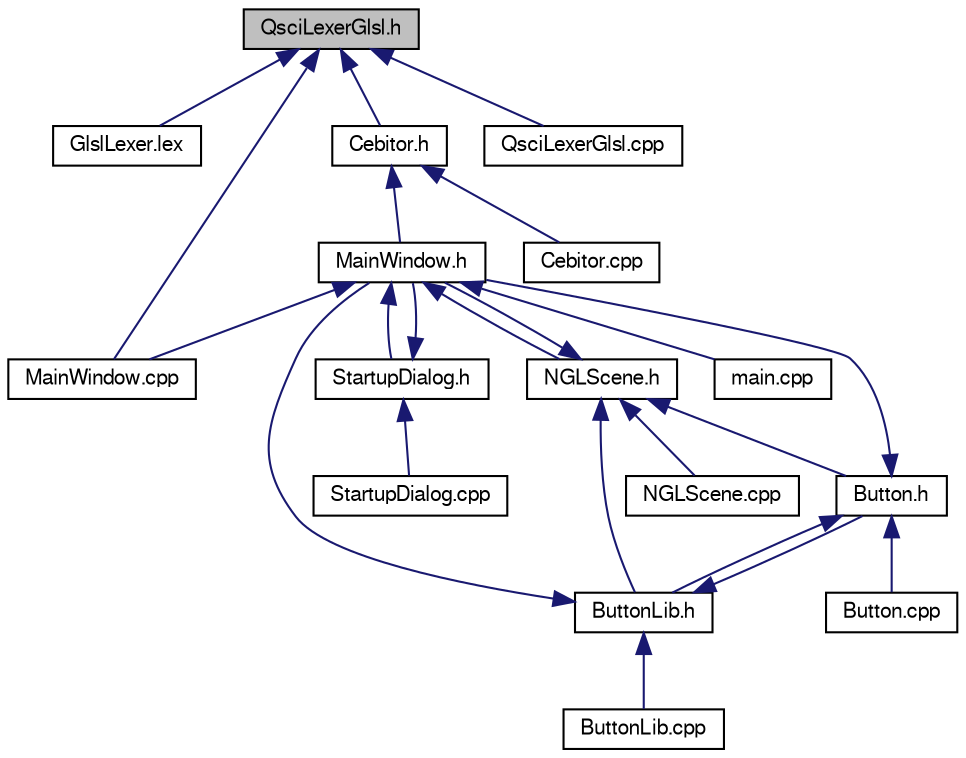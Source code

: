 digraph "QsciLexerGlsl.h"
{
  edge [fontname="FreeSans",fontsize="10",labelfontname="FreeSans",labelfontsize="10"];
  node [fontname="FreeSans",fontsize="10",shape=record];
  Node1 [label="QsciLexerGlsl.h",height=0.2,width=0.4,color="black", fillcolor="grey75", style="filled" fontcolor="black"];
  Node1 -> Node2 [dir="back",color="midnightblue",fontsize="10",style="solid"];
  Node2 [label="GlslLexer.lex",height=0.2,width=0.4,color="black", fillcolor="white", style="filled",URL="$_glsl_lexer_8lex.html",tooltip="Flex definitions for generating the GLSL lexer. "];
  Node1 -> Node3 [dir="back",color="midnightblue",fontsize="10",style="solid"];
  Node3 [label="MainWindow.cpp",height=0.2,width=0.4,color="black", fillcolor="white", style="filled",URL="$_main_window_8cpp.html"];
  Node1 -> Node4 [dir="back",color="midnightblue",fontsize="10",style="solid"];
  Node4 [label="QsciLexerGlsl.cpp",height=0.2,width=0.4,color="black", fillcolor="white", style="filled",URL="$_qsci_lexer_glsl_8cpp.html",tooltip="implementation for GLSL Lexer class "];
  Node1 -> Node5 [dir="back",color="midnightblue",fontsize="10",style="solid"];
  Node5 [label="Cebitor.h",height=0.2,width=0.4,color="black", fillcolor="white", style="filled",URL="$_cebitor_8h.html",tooltip="CEB text editor, implementation of QScintilla. "];
  Node5 -> Node6 [dir="back",color="midnightblue",fontsize="10",style="solid"];
  Node6 [label="Cebitor.cpp",height=0.2,width=0.4,color="black", fillcolor="white", style="filled",URL="$_cebitor_8cpp.html",tooltip="implementation of Cebitor class "];
  Node5 -> Node7 [dir="back",color="midnightblue",fontsize="10",style="solid"];
  Node7 [label="MainWindow.h",height=0.2,width=0.4,color="black", fillcolor="white", style="filled",URL="$_main_window_8h.html",tooltip="the MainWindow, GUI for our program "];
  Node7 -> Node8 [dir="back",color="midnightblue",fontsize="10",style="solid"];
  Node8 [label="main.cpp",height=0.2,width=0.4,color="black", fillcolor="white", style="filled",URL="$main_8cpp.html"];
  Node7 -> Node3 [dir="back",color="midnightblue",fontsize="10",style="solid"];
  Node7 -> Node9 [dir="back",color="midnightblue",fontsize="10",style="solid"];
  Node9 [label="NGLScene.h",height=0.2,width=0.4,color="black", fillcolor="white", style="filled",URL="$_n_g_l_scene_8h.html",tooltip="a modified Qt GL widget class for "];
  Node9 -> Node10 [dir="back",color="midnightblue",fontsize="10",style="solid"];
  Node10 [label="NGLScene.cpp",height=0.2,width=0.4,color="black", fillcolor="white", style="filled",URL="$_n_g_l_scene_8cpp.html"];
  Node9 -> Node11 [dir="back",color="midnightblue",fontsize="10",style="solid"];
  Node11 [label="ButtonLib.h",height=0.2,width=0.4,color="black", fillcolor="white", style="filled",URL="$_button_lib_8h.html",tooltip="this class creates a button library to store buttons and set uniform values "];
  Node11 -> Node12 [dir="back",color="midnightblue",fontsize="10",style="solid"];
  Node12 [label="ButtonLib.cpp",height=0.2,width=0.4,color="black", fillcolor="white", style="filled",URL="$_button_lib_8cpp.html"];
  Node11 -> Node13 [dir="back",color="midnightblue",fontsize="10",style="solid"];
  Node13 [label="Button.h",height=0.2,width=0.4,color="black", fillcolor="white", style="filled",URL="$_button_8h.html",tooltip="this class creates a button with a pop up widget that can create modifiable attributes ..."];
  Node13 -> Node14 [dir="back",color="midnightblue",fontsize="10",style="solid"];
  Node14 [label="Button.cpp",height=0.2,width=0.4,color="black", fillcolor="white", style="filled",URL="$_button_8cpp.html"];
  Node13 -> Node11 [dir="back",color="midnightblue",fontsize="10",style="solid"];
  Node13 -> Node7 [dir="back",color="midnightblue",fontsize="10",style="solid"];
  Node11 -> Node7 [dir="back",color="midnightblue",fontsize="10",style="solid"];
  Node9 -> Node7 [dir="back",color="midnightblue",fontsize="10",style="solid"];
  Node9 -> Node13 [dir="back",color="midnightblue",fontsize="10",style="solid"];
  Node7 -> Node15 [dir="back",color="midnightblue",fontsize="10",style="solid"];
  Node15 [label="StartupDialog.h",height=0.2,width=0.4,color="black", fillcolor="white", style="filled",URL="$_startup_dialog_8h.html",tooltip="the StatupDialog to do commonly used tasks "];
  Node15 -> Node16 [dir="back",color="midnightblue",fontsize="10",style="solid"];
  Node16 [label="StartupDialog.cpp",height=0.2,width=0.4,color="black", fillcolor="white", style="filled",URL="$_startup_dialog_8cpp.html"];
  Node15 -> Node7 [dir="back",color="midnightblue",fontsize="10",style="solid"];
}
